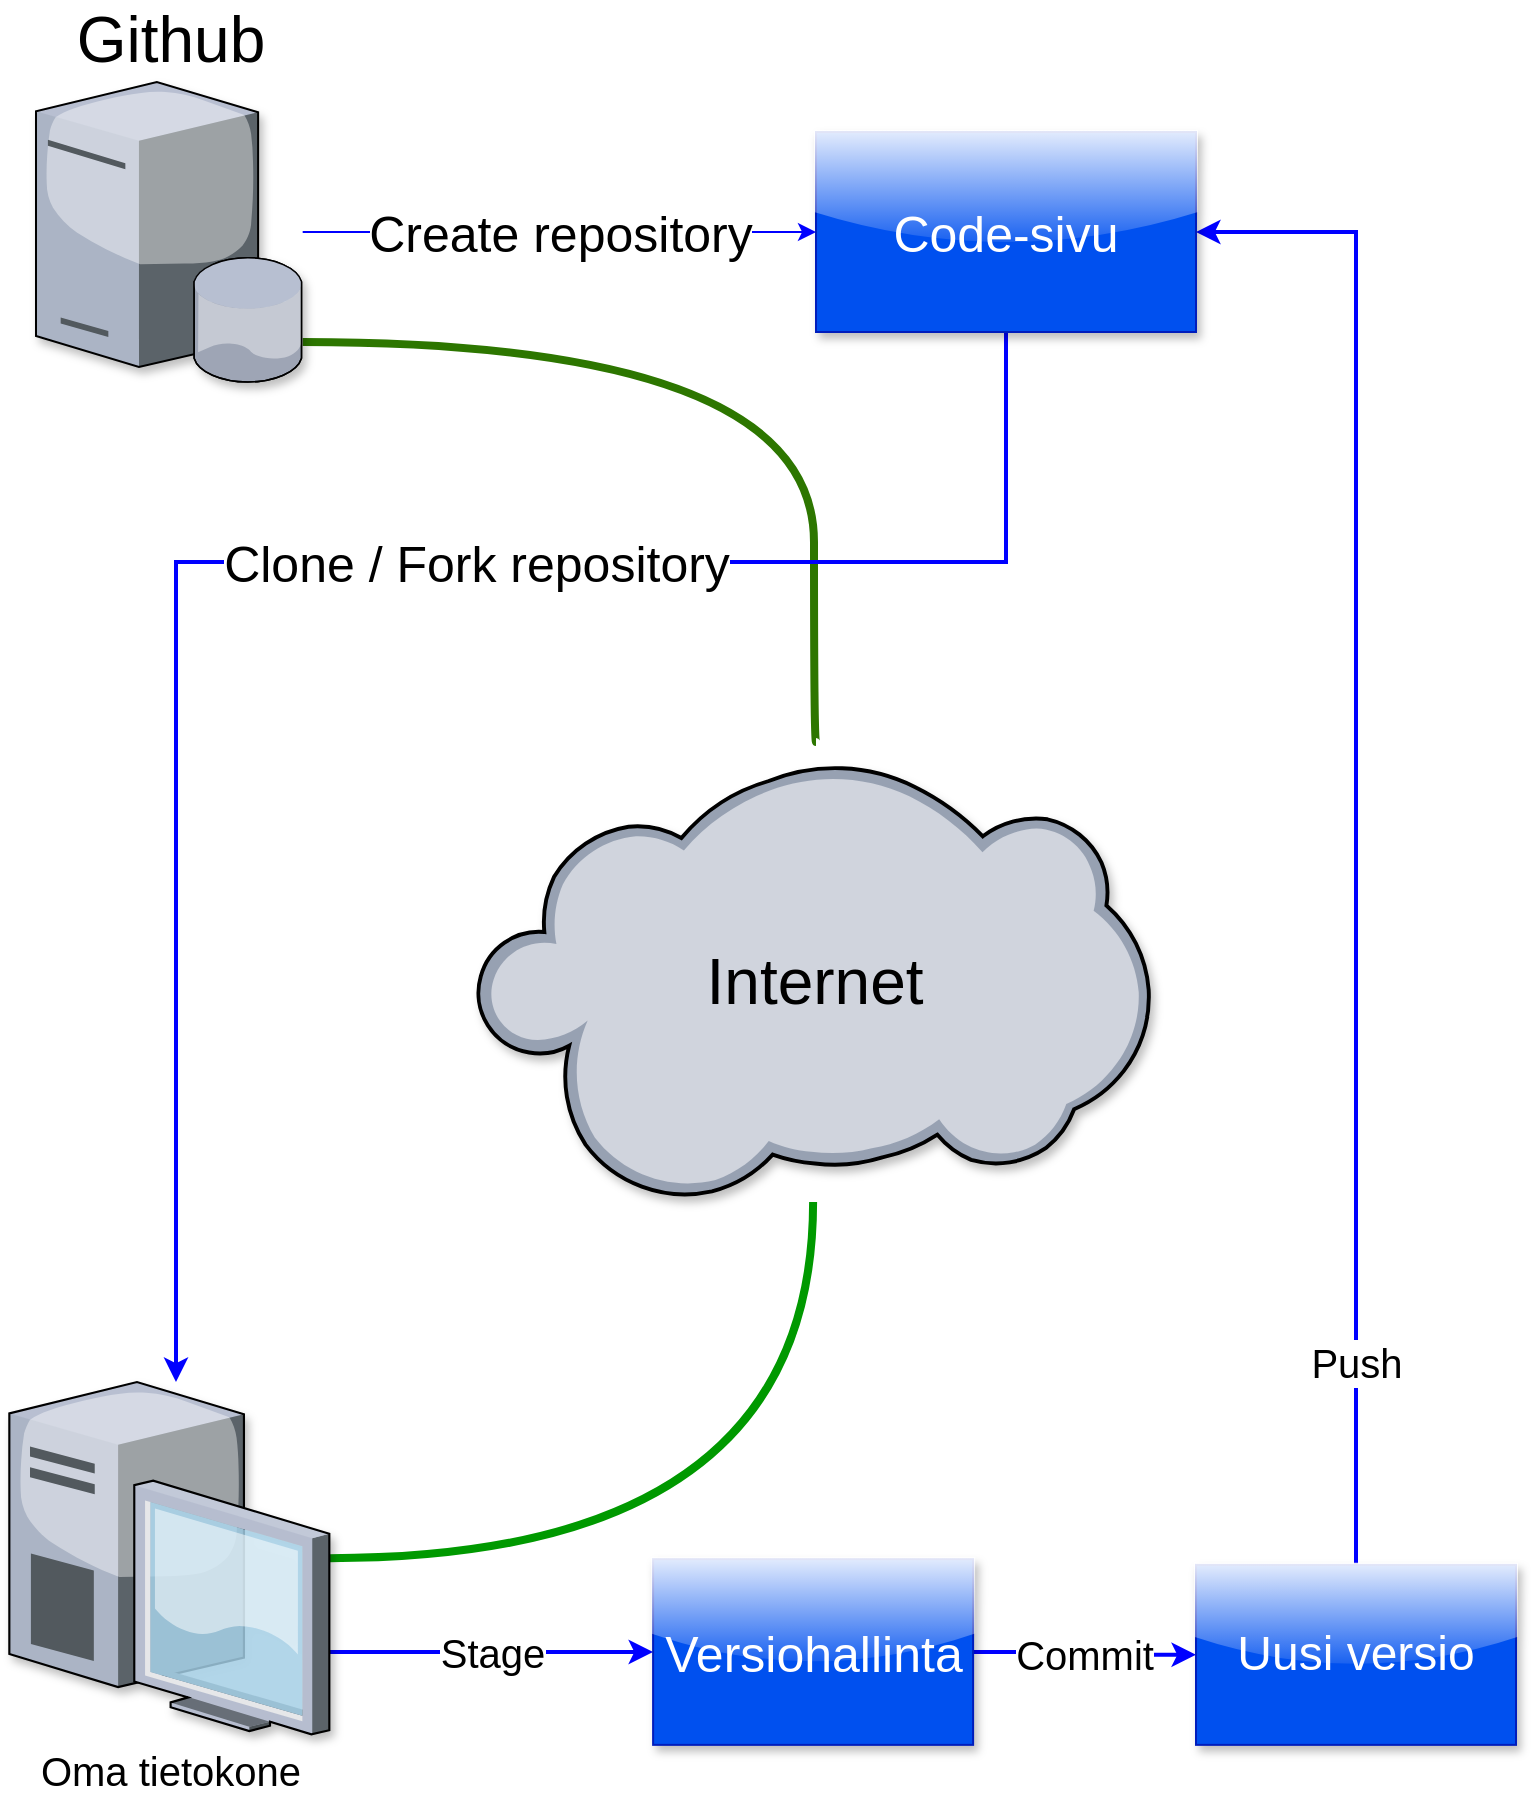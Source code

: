 <mxfile version="20.7.4" type="device"><diagram id="45dhBIn1Nv7giizjxyOo" name="Page-1"><mxGraphModel dx="1098" dy="828" grid="1" gridSize="10" guides="1" tooltips="1" connect="1" arrows="1" fold="1" page="1" pageScale="1" pageWidth="827" pageHeight="1169" math="0" shadow="0"><root><mxCell id="0"/><mxCell id="1" parent="0"/><mxCell id="gWhWMSkF1irVf5pENzUj-1" value="Internet" style="verticalLabelPosition=middle;sketch=0;aspect=fixed;html=1;verticalAlign=middle;strokeColor=#3700CC;align=center;outlineConnect=0;shape=mxgraph.citrix.cloud;fillColor=#0000FF;fontColor=#000000;fontSize=32;labelPosition=center;gradientColor=none;shadow=1;strokeWidth=6;fillStyle=solid;" vertex="1" parent="1"><mxGeometry x="290" y="450" width="337.1" height="220" as="geometry"/></mxCell><mxCell id="gWhWMSkF1irVf5pENzUj-10" value="Create repository" style="edgeStyle=orthogonalEdgeStyle;rounded=0;orthogonalLoop=1;jettySize=auto;html=1;fontSize=25;fontColor=#000000;strokeColor=#0000FF;" edge="1" parent="1" source="gWhWMSkF1irVf5pENzUj-2" target="gWhWMSkF1irVf5pENzUj-8"><mxGeometry relative="1" as="geometry"/></mxCell><mxCell id="gWhWMSkF1irVf5pENzUj-16" style="edgeStyle=orthogonalEdgeStyle;orthogonalLoop=1;jettySize=auto;html=1;strokeColor=#2D7600;fontSize=20;fontColor=#000000;curved=1;fillColor=#60a917;endArrow=none;endFill=0;strokeWidth=4;" edge="1" parent="1" source="gWhWMSkF1irVf5pENzUj-2"><mxGeometry relative="1" as="geometry"><mxPoint x="460" y="440" as="targetPoint"/><Array as="points"><mxPoint x="459" y="240"/></Array></mxGeometry></mxCell><mxCell id="gWhWMSkF1irVf5pENzUj-2" value="Github" style="verticalLabelPosition=top;sketch=0;aspect=fixed;html=1;verticalAlign=bottom;strokeColor=none;align=center;outlineConnect=0;shape=mxgraph.citrix.database_server;fontSize=32;shadow=1;labelPosition=center;" vertex="1" parent="1"><mxGeometry x="70" y="110" width="133.34" height="150" as="geometry"/></mxCell><mxCell id="gWhWMSkF1irVf5pENzUj-15" value="Stage" style="edgeStyle=orthogonalEdgeStyle;rounded=0;orthogonalLoop=1;jettySize=auto;html=1;entryX=0;entryY=0.5;entryDx=0;entryDy=0;strokeColor=#0000FF;fontSize=20;fontColor=#000000;strokeWidth=2;" edge="1" parent="1" source="gWhWMSkF1irVf5pENzUj-3" target="gWhWMSkF1irVf5pENzUj-4"><mxGeometry relative="1" as="geometry"><Array as="points"><mxPoint x="250" y="895"/><mxPoint x="250" y="895"/></Array></mxGeometry></mxCell><mxCell id="gWhWMSkF1irVf5pENzUj-17" style="edgeStyle=orthogonalEdgeStyle;curved=1;orthogonalLoop=1;jettySize=auto;html=1;strokeColor=#009900;fontSize=20;fontColor=#000000;endArrow=none;endFill=0;strokeWidth=4;" edge="1" parent="1" source="gWhWMSkF1irVf5pENzUj-3" target="gWhWMSkF1irVf5pENzUj-1"><mxGeometry relative="1" as="geometry"/></mxCell><mxCell id="gWhWMSkF1irVf5pENzUj-3" value="Oma tietokone" style="verticalLabelPosition=bottom;sketch=0;aspect=fixed;html=1;verticalAlign=top;strokeColor=none;align=center;outlineConnect=0;shape=mxgraph.citrix.desktop;shadow=1;fontSize=20;fontColor=#000000;gradientColor=none;" vertex="1" parent="1"><mxGeometry x="56.67" y="760" width="160" height="176.18" as="geometry"/></mxCell><mxCell id="gWhWMSkF1irVf5pENzUj-13" value="Commit" style="edgeStyle=orthogonalEdgeStyle;rounded=0;orthogonalLoop=1;jettySize=auto;html=1;fontSize=20;fontColor=#000000;strokeColor=#0000FF;strokeWidth=2;" edge="1" parent="1" source="gWhWMSkF1irVf5pENzUj-4" target="gWhWMSkF1irVf5pENzUj-6"><mxGeometry relative="1" as="geometry"/></mxCell><mxCell id="gWhWMSkF1irVf5pENzUj-4" value="Versiohallinta" style="rounded=0;whiteSpace=wrap;html=1;shadow=1;fontSize=25;fontColor=#ffffff;strokeColor=#001DBC;glass=1;fillColor=#0050ef;" vertex="1" parent="1"><mxGeometry x="378.55" y="848.57" width="160" height="92.86" as="geometry"/></mxCell><mxCell id="gWhWMSkF1irVf5pENzUj-14" value="Push" style="edgeStyle=orthogonalEdgeStyle;rounded=0;orthogonalLoop=1;jettySize=auto;html=1;fontSize=20;fontColor=#000000;strokeColor=#0000FF;strokeWidth=2;" edge="1" parent="1" source="gWhWMSkF1irVf5pENzUj-6" target="gWhWMSkF1irVf5pENzUj-8"><mxGeometry x="-0.728" relative="1" as="geometry"><Array as="points"><mxPoint x="730" y="185"/></Array><mxPoint as="offset"/></mxGeometry></mxCell><mxCell id="gWhWMSkF1irVf5pENzUj-6" value="Uusi versio" style="rounded=0;whiteSpace=wrap;html=1;shadow=1;strokeColor=#001DBC;fontSize=24;fontColor=#ffffff;fillColor=#0050ef;glass=1;" vertex="1" parent="1"><mxGeometry x="650" y="851.43" width="160" height="90" as="geometry"/></mxCell><mxCell id="gWhWMSkF1irVf5pENzUj-11" value="Clone / Fork repository" style="edgeStyle=orthogonalEdgeStyle;rounded=0;orthogonalLoop=1;jettySize=auto;html=1;fontSize=25;fontColor=#000000;strokeColor=#0000FF;strokeWidth=2;" edge="1" parent="1" source="gWhWMSkF1irVf5pENzUj-8" target="gWhWMSkF1irVf5pENzUj-3"><mxGeometry x="-0.192" relative="1" as="geometry"><mxPoint x="200" y="315" as="targetPoint"/><Array as="points"><mxPoint x="555" y="350"/><mxPoint x="140" y="350"/></Array><mxPoint as="offset"/></mxGeometry></mxCell><mxCell id="gWhWMSkF1irVf5pENzUj-8" value="Code-sivu" style="rounded=0;whiteSpace=wrap;html=1;shadow=1;strokeColor=#001DBC;fontSize=25;fontColor=#ffffff;glass=1;fillColor=#0050ef;" vertex="1" parent="1"><mxGeometry x="460" y="135" width="190" height="100" as="geometry"/></mxCell></root></mxGraphModel></diagram></mxfile>